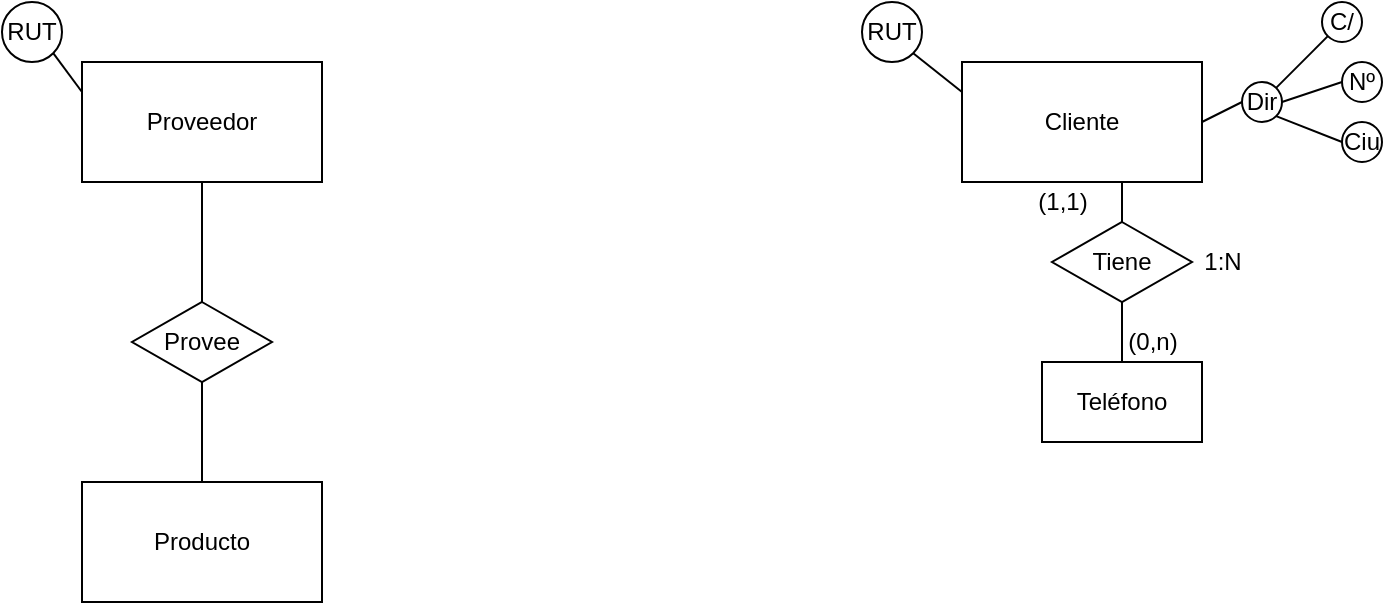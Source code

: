 <mxfile version="17.1.3" type="github">
  <diagram id="It3RlL4vFXfYDnx4bUP5" name="Page-1">
    <mxGraphModel dx="946" dy="509" grid="1" gridSize="10" guides="1" tooltips="1" connect="1" arrows="1" fold="1" page="1" pageScale="1" pageWidth="827" pageHeight="1169" math="0" shadow="0">
      <root>
        <mxCell id="0" />
        <mxCell id="1" parent="0" />
        <mxCell id="PAFotUUtU3vtHcfQXSfe-1" value="Proveedor" style="rounded=0;whiteSpace=wrap;html=1;" vertex="1" parent="1">
          <mxGeometry x="120" y="40" width="120" height="60" as="geometry" />
        </mxCell>
        <mxCell id="PAFotUUtU3vtHcfQXSfe-2" value="Cliente" style="rounded=0;whiteSpace=wrap;html=1;" vertex="1" parent="1">
          <mxGeometry x="560" y="40" width="120" height="60" as="geometry" />
        </mxCell>
        <mxCell id="PAFotUUtU3vtHcfQXSfe-3" value="Producto" style="rounded=0;whiteSpace=wrap;html=1;" vertex="1" parent="1">
          <mxGeometry x="120" y="250" width="120" height="60" as="geometry" />
        </mxCell>
        <mxCell id="PAFotUUtU3vtHcfQXSfe-4" value="RUT" style="ellipse;whiteSpace=wrap;html=1;aspect=fixed;" vertex="1" parent="1">
          <mxGeometry x="80" y="10" width="30" height="30" as="geometry" />
        </mxCell>
        <mxCell id="PAFotUUtU3vtHcfQXSfe-5" value="" style="endArrow=none;html=1;rounded=0;exitX=1;exitY=1;exitDx=0;exitDy=0;entryX=0;entryY=0.25;entryDx=0;entryDy=0;" edge="1" parent="1" source="PAFotUUtU3vtHcfQXSfe-4" target="PAFotUUtU3vtHcfQXSfe-1">
          <mxGeometry width="50" height="50" relative="1" as="geometry">
            <mxPoint x="390" y="280" as="sourcePoint" />
            <mxPoint x="440" y="230" as="targetPoint" />
          </mxGeometry>
        </mxCell>
        <mxCell id="PAFotUUtU3vtHcfQXSfe-6" value="RUT" style="ellipse;whiteSpace=wrap;html=1;aspect=fixed;" vertex="1" parent="1">
          <mxGeometry x="510" y="10" width="30" height="30" as="geometry" />
        </mxCell>
        <mxCell id="PAFotUUtU3vtHcfQXSfe-7" value="" style="endArrow=none;html=1;rounded=0;exitX=1;exitY=1;exitDx=0;exitDy=0;entryX=0;entryY=0.25;entryDx=0;entryDy=0;" edge="1" parent="1" source="PAFotUUtU3vtHcfQXSfe-6" target="PAFotUUtU3vtHcfQXSfe-2">
          <mxGeometry width="50" height="50" relative="1" as="geometry">
            <mxPoint x="539.997" y="29.997" as="sourcePoint" />
            <mxPoint x="554.39" y="49.39" as="targetPoint" />
          </mxGeometry>
        </mxCell>
        <mxCell id="PAFotUUtU3vtHcfQXSfe-8" value="Dir" style="ellipse;whiteSpace=wrap;html=1;aspect=fixed;" vertex="1" parent="1">
          <mxGeometry x="700" y="50" width="20" height="20" as="geometry" />
        </mxCell>
        <mxCell id="PAFotUUtU3vtHcfQXSfe-9" value="" style="endArrow=none;html=1;rounded=0;exitX=0;exitY=0.5;exitDx=0;exitDy=0;entryX=1;entryY=0.5;entryDx=0;entryDy=0;" edge="1" parent="1" source="PAFotUUtU3vtHcfQXSfe-8" target="PAFotUUtU3vtHcfQXSfe-2">
          <mxGeometry width="50" height="50" relative="1" as="geometry">
            <mxPoint x="380" y="270" as="sourcePoint" />
            <mxPoint x="430" y="220" as="targetPoint" />
          </mxGeometry>
        </mxCell>
        <mxCell id="PAFotUUtU3vtHcfQXSfe-10" value="" style="endArrow=none;html=1;rounded=0;exitX=1;exitY=0;exitDx=0;exitDy=0;entryX=0;entryY=1;entryDx=0;entryDy=0;" edge="1" parent="1" source="PAFotUUtU3vtHcfQXSfe-8" target="PAFotUUtU3vtHcfQXSfe-11">
          <mxGeometry width="50" height="50" relative="1" as="geometry">
            <mxPoint x="710" y="50" as="sourcePoint" />
            <mxPoint x="740" y="20" as="targetPoint" />
          </mxGeometry>
        </mxCell>
        <mxCell id="PAFotUUtU3vtHcfQXSfe-11" value="C/" style="ellipse;whiteSpace=wrap;html=1;aspect=fixed;" vertex="1" parent="1">
          <mxGeometry x="740" y="10" width="20" height="20" as="geometry" />
        </mxCell>
        <mxCell id="PAFotUUtU3vtHcfQXSfe-12" value="Nº" style="ellipse;whiteSpace=wrap;html=1;aspect=fixed;" vertex="1" parent="1">
          <mxGeometry x="750" y="40" width="20" height="20" as="geometry" />
        </mxCell>
        <mxCell id="PAFotUUtU3vtHcfQXSfe-13" value="Ciu" style="ellipse;whiteSpace=wrap;html=1;aspect=fixed;" vertex="1" parent="1">
          <mxGeometry x="750" y="70" width="20" height="20" as="geometry" />
        </mxCell>
        <mxCell id="PAFotUUtU3vtHcfQXSfe-14" value="" style="endArrow=none;html=1;rounded=0;entryX=0;entryY=0.5;entryDx=0;entryDy=0;exitX=1;exitY=0.5;exitDx=0;exitDy=0;" edge="1" parent="1" source="PAFotUUtU3vtHcfQXSfe-8" target="PAFotUUtU3vtHcfQXSfe-12">
          <mxGeometry width="50" height="50" relative="1" as="geometry">
            <mxPoint x="670" y="150" as="sourcePoint" />
            <mxPoint x="720" y="100" as="targetPoint" />
          </mxGeometry>
        </mxCell>
        <mxCell id="PAFotUUtU3vtHcfQXSfe-15" value="" style="endArrow=none;html=1;rounded=0;entryX=0;entryY=0.5;entryDx=0;entryDy=0;exitX=1;exitY=1;exitDx=0;exitDy=0;" edge="1" parent="1" source="PAFotUUtU3vtHcfQXSfe-8" target="PAFotUUtU3vtHcfQXSfe-13">
          <mxGeometry width="50" height="50" relative="1" as="geometry">
            <mxPoint x="380" y="270" as="sourcePoint" />
            <mxPoint x="430" y="220" as="targetPoint" />
          </mxGeometry>
        </mxCell>
        <mxCell id="PAFotUUtU3vtHcfQXSfe-16" value="Tiene" style="shape=rhombus;perimeter=rhombusPerimeter;whiteSpace=wrap;html=1;align=center;" vertex="1" parent="1">
          <mxGeometry x="605" y="120" width="70" height="40" as="geometry" />
        </mxCell>
        <mxCell id="PAFotUUtU3vtHcfQXSfe-17" value="Teléfono" style="rounded=0;whiteSpace=wrap;html=1;" vertex="1" parent="1">
          <mxGeometry x="600" y="190" width="80" height="40" as="geometry" />
        </mxCell>
        <mxCell id="PAFotUUtU3vtHcfQXSfe-18" value="" style="endArrow=none;html=1;rounded=0;entryX=0.5;entryY=1;entryDx=0;entryDy=0;exitX=0.5;exitY=0;exitDx=0;exitDy=0;" edge="1" parent="1" source="PAFotUUtU3vtHcfQXSfe-17" target="PAFotUUtU3vtHcfQXSfe-16">
          <mxGeometry width="50" height="50" relative="1" as="geometry">
            <mxPoint x="380" y="270" as="sourcePoint" />
            <mxPoint x="430" y="220" as="targetPoint" />
          </mxGeometry>
        </mxCell>
        <mxCell id="PAFotUUtU3vtHcfQXSfe-19" value="" style="endArrow=none;html=1;rounded=0;exitX=0.5;exitY=0;exitDx=0;exitDy=0;" edge="1" parent="1" source="PAFotUUtU3vtHcfQXSfe-16">
          <mxGeometry width="50" height="50" relative="1" as="geometry">
            <mxPoint x="540" y="170" as="sourcePoint" />
            <mxPoint x="640" y="100" as="targetPoint" />
          </mxGeometry>
        </mxCell>
        <mxCell id="PAFotUUtU3vtHcfQXSfe-20" value="(1,1)" style="text;html=1;align=center;verticalAlign=middle;resizable=0;points=[];autosize=1;strokeColor=none;fillColor=none;" vertex="1" parent="1">
          <mxGeometry x="590" y="100" width="40" height="20" as="geometry" />
        </mxCell>
        <mxCell id="PAFotUUtU3vtHcfQXSfe-21" value="(0,n)" style="text;html=1;align=center;verticalAlign=middle;resizable=0;points=[];autosize=1;strokeColor=none;fillColor=none;" vertex="1" parent="1">
          <mxGeometry x="635" y="170" width="40" height="20" as="geometry" />
        </mxCell>
        <mxCell id="PAFotUUtU3vtHcfQXSfe-22" value="1:N" style="text;html=1;align=center;verticalAlign=middle;resizable=0;points=[];autosize=1;strokeColor=none;fillColor=none;" vertex="1" parent="1">
          <mxGeometry x="675" y="130" width="30" height="20" as="geometry" />
        </mxCell>
        <mxCell id="PAFotUUtU3vtHcfQXSfe-23" value="Provee" style="shape=rhombus;perimeter=rhombusPerimeter;whiteSpace=wrap;html=1;align=center;" vertex="1" parent="1">
          <mxGeometry x="145" y="160" width="70" height="40" as="geometry" />
        </mxCell>
        <mxCell id="PAFotUUtU3vtHcfQXSfe-24" value="" style="endArrow=none;html=1;rounded=0;exitX=0.5;exitY=0;exitDx=0;exitDy=0;entryX=0.5;entryY=1;entryDx=0;entryDy=0;" edge="1" parent="1" source="PAFotUUtU3vtHcfQXSfe-23" target="PAFotUUtU3vtHcfQXSfe-1">
          <mxGeometry width="50" height="50" relative="1" as="geometry">
            <mxPoint x="215" y="165" as="sourcePoint" />
            <mxPoint x="265" y="115" as="targetPoint" />
          </mxGeometry>
        </mxCell>
        <mxCell id="PAFotUUtU3vtHcfQXSfe-26" value="" style="endArrow=none;html=1;rounded=0;exitX=0.5;exitY=0;exitDx=0;exitDy=0;entryX=0.5;entryY=1;entryDx=0;entryDy=0;" edge="1" parent="1" source="PAFotUUtU3vtHcfQXSfe-3" target="PAFotUUtU3vtHcfQXSfe-23">
          <mxGeometry width="50" height="50" relative="1" as="geometry">
            <mxPoint x="380" y="270" as="sourcePoint" />
            <mxPoint x="430" y="220" as="targetPoint" />
          </mxGeometry>
        </mxCell>
      </root>
    </mxGraphModel>
  </diagram>
</mxfile>
